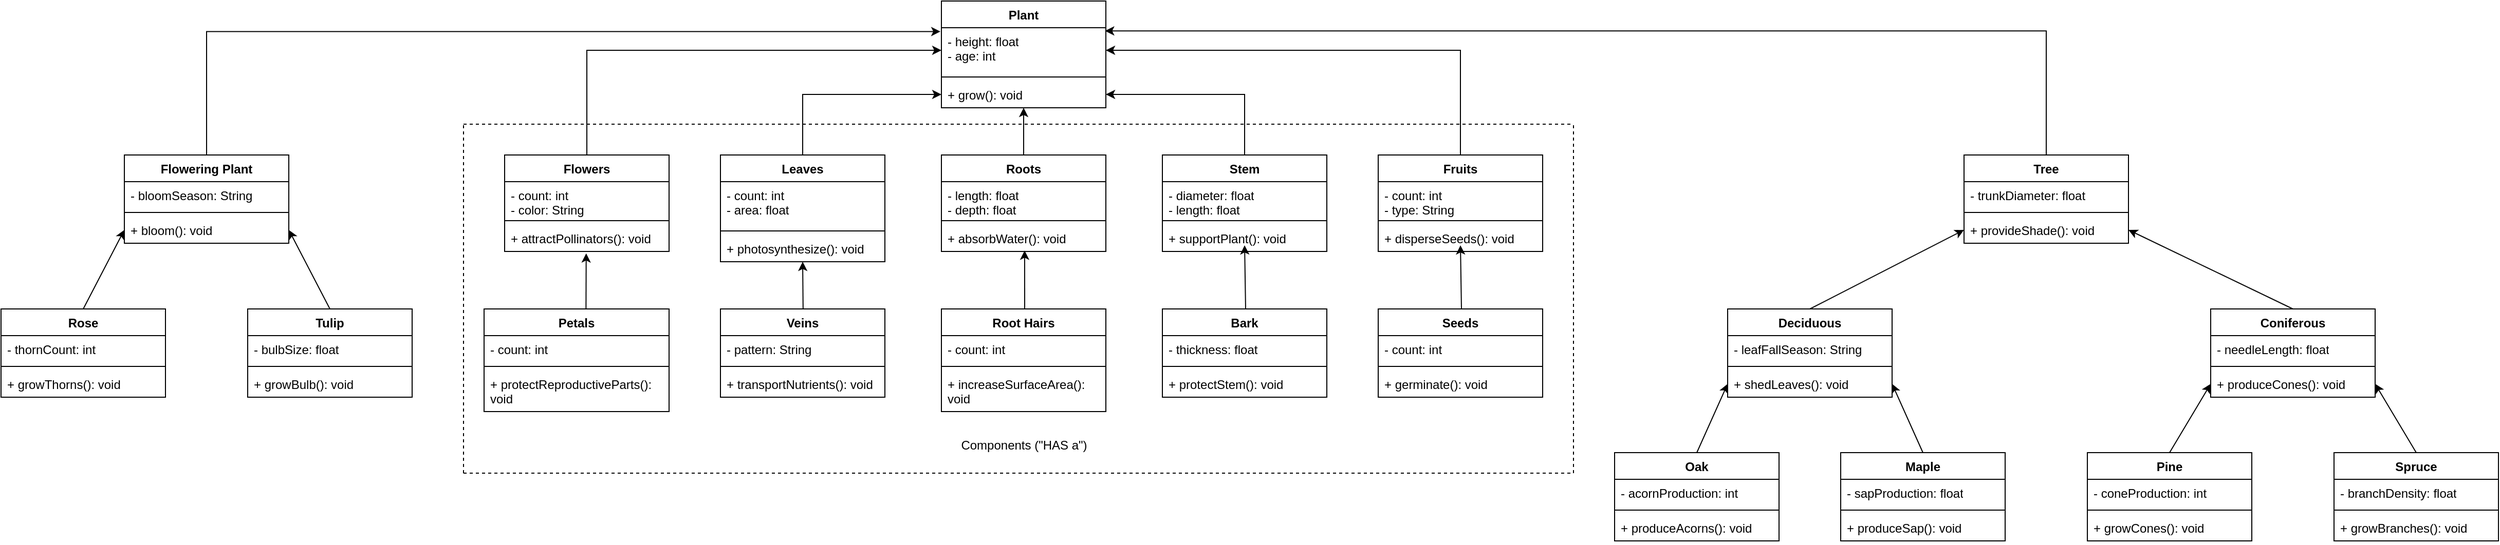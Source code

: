 <mxfile version="24.7.0" type="device">
  <diagram id="HOhN0hw9ioui7flDsnuk" name="Page-1">
    <mxGraphModel dx="2730" dy="833" grid="1" gridSize="10" guides="1" tooltips="1" connect="1" arrows="1" fold="1" page="1" pageScale="1" pageWidth="850" pageHeight="1100" math="0" shadow="0">
      <root>
        <mxCell id="0" />
        <mxCell id="1" parent="0" />
        <mxCell id="hYostSX41Q3Cd5_vRPfv-336" value="Plant" style="swimlane;fontStyle=1;align=center;verticalAlign=top;childLayout=stackLayout;horizontal=1;startSize=26;horizontalStack=0;resizeParent=1;resizeParentMax=0;resizeLast=0;collapsible=1;marginBottom=0;whiteSpace=wrap;html=1;" vertex="1" parent="1">
          <mxGeometry x="345" y="40" width="160" height="104" as="geometry" />
        </mxCell>
        <mxCell id="hYostSX41Q3Cd5_vRPfv-337" value="- height: float&lt;div&gt;- age: int &lt;/div&gt;" style="text;strokeColor=none;fillColor=none;align=left;verticalAlign=top;spacingLeft=4;spacingRight=4;overflow=hidden;rotatable=0;points=[[0,0.5],[1,0.5]];portConstraint=eastwest;whiteSpace=wrap;html=1;" vertex="1" parent="hYostSX41Q3Cd5_vRPfv-336">
          <mxGeometry y="26" width="160" height="44" as="geometry" />
        </mxCell>
        <mxCell id="hYostSX41Q3Cd5_vRPfv-338" value="" style="line;strokeWidth=1;fillColor=none;align=left;verticalAlign=middle;spacingTop=-1;spacingLeft=3;spacingRight=3;rotatable=0;labelPosition=right;points=[];portConstraint=eastwest;strokeColor=inherit;" vertex="1" parent="hYostSX41Q3Cd5_vRPfv-336">
          <mxGeometry y="70" width="160" height="8" as="geometry" />
        </mxCell>
        <mxCell id="hYostSX41Q3Cd5_vRPfv-339" value="+ grow(): void" style="text;strokeColor=none;fillColor=none;align=left;verticalAlign=top;spacingLeft=4;spacingRight=4;overflow=hidden;rotatable=0;points=[[0,0.5],[1,0.5]];portConstraint=eastwest;whiteSpace=wrap;html=1;" vertex="1" parent="hYostSX41Q3Cd5_vRPfv-336">
          <mxGeometry y="78" width="160" height="26" as="geometry" />
        </mxCell>
        <mxCell id="hYostSX41Q3Cd5_vRPfv-340" value="Roots&lt;div&gt;&lt;br&gt;&lt;/div&gt;" style="swimlane;fontStyle=1;align=center;verticalAlign=top;childLayout=stackLayout;horizontal=1;startSize=26;horizontalStack=0;resizeParent=1;resizeParentMax=0;resizeLast=0;collapsible=1;marginBottom=0;whiteSpace=wrap;html=1;" vertex="1" parent="1">
          <mxGeometry x="345" y="190" width="160" height="94" as="geometry" />
        </mxCell>
        <mxCell id="hYostSX41Q3Cd5_vRPfv-341" value="- length: float&lt;div&gt;- depth: float&lt;br&gt;&lt;/div&gt;" style="text;strokeColor=none;fillColor=none;align=left;verticalAlign=top;spacingLeft=4;spacingRight=4;overflow=hidden;rotatable=0;points=[[0,0.5],[1,0.5]];portConstraint=eastwest;whiteSpace=wrap;html=1;" vertex="1" parent="hYostSX41Q3Cd5_vRPfv-340">
          <mxGeometry y="26" width="160" height="34" as="geometry" />
        </mxCell>
        <mxCell id="hYostSX41Q3Cd5_vRPfv-342" value="" style="line;strokeWidth=1;fillColor=none;align=left;verticalAlign=middle;spacingTop=-1;spacingLeft=3;spacingRight=3;rotatable=0;labelPosition=right;points=[];portConstraint=eastwest;strokeColor=inherit;" vertex="1" parent="hYostSX41Q3Cd5_vRPfv-340">
          <mxGeometry y="60" width="160" height="8" as="geometry" />
        </mxCell>
        <mxCell id="hYostSX41Q3Cd5_vRPfv-343" value="+ absorbWater(): void" style="text;strokeColor=none;fillColor=none;align=left;verticalAlign=top;spacingLeft=4;spacingRight=4;overflow=hidden;rotatable=0;points=[[0,0.5],[1,0.5]];portConstraint=eastwest;whiteSpace=wrap;html=1;" vertex="1" parent="hYostSX41Q3Cd5_vRPfv-340">
          <mxGeometry y="68" width="160" height="26" as="geometry" />
        </mxCell>
        <mxCell id="hYostSX41Q3Cd5_vRPfv-344" style="edgeStyle=orthogonalEdgeStyle;rounded=0;orthogonalLoop=1;jettySize=auto;html=1;entryX=1;entryY=0.5;entryDx=0;entryDy=0;" edge="1" parent="1" source="hYostSX41Q3Cd5_vRPfv-345" target="hYostSX41Q3Cd5_vRPfv-339">
          <mxGeometry relative="1" as="geometry" />
        </mxCell>
        <mxCell id="hYostSX41Q3Cd5_vRPfv-345" value="&lt;div&gt;Stem&lt;/div&gt;" style="swimlane;fontStyle=1;align=center;verticalAlign=top;childLayout=stackLayout;horizontal=1;startSize=26;horizontalStack=0;resizeParent=1;resizeParentMax=0;resizeLast=0;collapsible=1;marginBottom=0;whiteSpace=wrap;html=1;" vertex="1" parent="1">
          <mxGeometry x="560" y="190" width="160" height="94" as="geometry" />
        </mxCell>
        <mxCell id="hYostSX41Q3Cd5_vRPfv-346" value="- diameter: float&lt;div&gt;- length: float&lt;br&gt;&lt;/div&gt;" style="text;strokeColor=none;fillColor=none;align=left;verticalAlign=top;spacingLeft=4;spacingRight=4;overflow=hidden;rotatable=0;points=[[0,0.5],[1,0.5]];portConstraint=eastwest;whiteSpace=wrap;html=1;" vertex="1" parent="hYostSX41Q3Cd5_vRPfv-345">
          <mxGeometry y="26" width="160" height="34" as="geometry" />
        </mxCell>
        <mxCell id="hYostSX41Q3Cd5_vRPfv-347" value="" style="line;strokeWidth=1;fillColor=none;align=left;verticalAlign=middle;spacingTop=-1;spacingLeft=3;spacingRight=3;rotatable=0;labelPosition=right;points=[];portConstraint=eastwest;strokeColor=inherit;" vertex="1" parent="hYostSX41Q3Cd5_vRPfv-345">
          <mxGeometry y="60" width="160" height="8" as="geometry" />
        </mxCell>
        <mxCell id="hYostSX41Q3Cd5_vRPfv-348" value="+ supportPlant(): void" style="text;strokeColor=none;fillColor=none;align=left;verticalAlign=top;spacingLeft=4;spacingRight=4;overflow=hidden;rotatable=0;points=[[0,0.5],[1,0.5]];portConstraint=eastwest;whiteSpace=wrap;html=1;" vertex="1" parent="hYostSX41Q3Cd5_vRPfv-345">
          <mxGeometry y="68" width="160" height="26" as="geometry" />
        </mxCell>
        <mxCell id="hYostSX41Q3Cd5_vRPfv-349" style="edgeStyle=orthogonalEdgeStyle;rounded=0;orthogonalLoop=1;jettySize=auto;html=1;exitX=0.5;exitY=0;exitDx=0;exitDy=0;entryX=0;entryY=0.5;entryDx=0;entryDy=0;" edge="1" parent="1" source="hYostSX41Q3Cd5_vRPfv-350" target="hYostSX41Q3Cd5_vRPfv-339">
          <mxGeometry relative="1" as="geometry">
            <mxPoint x="210.471" y="120" as="targetPoint" />
          </mxGeometry>
        </mxCell>
        <mxCell id="hYostSX41Q3Cd5_vRPfv-350" value="&lt;div&gt;Leaves&lt;/div&gt;" style="swimlane;fontStyle=1;align=center;verticalAlign=top;childLayout=stackLayout;horizontal=1;startSize=26;horizontalStack=0;resizeParent=1;resizeParentMax=0;resizeLast=0;collapsible=1;marginBottom=0;whiteSpace=wrap;html=1;" vertex="1" parent="1">
          <mxGeometry x="130" y="190" width="160" height="104" as="geometry" />
        </mxCell>
        <mxCell id="hYostSX41Q3Cd5_vRPfv-351" value="- count: int&lt;br&gt;- area: float " style="text;strokeColor=none;fillColor=none;align=left;verticalAlign=top;spacingLeft=4;spacingRight=4;overflow=hidden;rotatable=0;points=[[0,0.5],[1,0.5]];portConstraint=eastwest;whiteSpace=wrap;html=1;" vertex="1" parent="hYostSX41Q3Cd5_vRPfv-350">
          <mxGeometry y="26" width="160" height="44" as="geometry" />
        </mxCell>
        <mxCell id="hYostSX41Q3Cd5_vRPfv-352" value="" style="line;strokeWidth=1;fillColor=none;align=left;verticalAlign=middle;spacingTop=-1;spacingLeft=3;spacingRight=3;rotatable=0;labelPosition=right;points=[];portConstraint=eastwest;strokeColor=inherit;" vertex="1" parent="hYostSX41Q3Cd5_vRPfv-350">
          <mxGeometry y="70" width="160" height="8" as="geometry" />
        </mxCell>
        <mxCell id="hYostSX41Q3Cd5_vRPfv-353" value="+ photosynthesize(): void" style="text;strokeColor=none;fillColor=none;align=left;verticalAlign=top;spacingLeft=4;spacingRight=4;overflow=hidden;rotatable=0;points=[[0,0.5],[1,0.5]];portConstraint=eastwest;whiteSpace=wrap;html=1;" vertex="1" parent="hYostSX41Q3Cd5_vRPfv-350">
          <mxGeometry y="78" width="160" height="26" as="geometry" />
        </mxCell>
        <mxCell id="hYostSX41Q3Cd5_vRPfv-354" style="edgeStyle=orthogonalEdgeStyle;rounded=0;orthogonalLoop=1;jettySize=auto;html=1;exitX=0.5;exitY=0;exitDx=0;exitDy=0;entryX=0;entryY=0.5;entryDx=0;entryDy=0;" edge="1" parent="1" source="hYostSX41Q3Cd5_vRPfv-355" target="hYostSX41Q3Cd5_vRPfv-337">
          <mxGeometry relative="1" as="geometry">
            <mxPoint y="70" as="targetPoint" />
          </mxGeometry>
        </mxCell>
        <mxCell id="hYostSX41Q3Cd5_vRPfv-355" value="&lt;div&gt;Flowers&lt;/div&gt;" style="swimlane;fontStyle=1;align=center;verticalAlign=top;childLayout=stackLayout;horizontal=1;startSize=26;horizontalStack=0;resizeParent=1;resizeParentMax=0;resizeLast=0;collapsible=1;marginBottom=0;whiteSpace=wrap;html=1;" vertex="1" parent="1">
          <mxGeometry x="-80" y="190" width="160" height="94" as="geometry" />
        </mxCell>
        <mxCell id="hYostSX41Q3Cd5_vRPfv-356" value="- count: int&lt;div&gt;- color: String&lt;br&gt;&lt;/div&gt;" style="text;strokeColor=none;fillColor=none;align=left;verticalAlign=top;spacingLeft=4;spacingRight=4;overflow=hidden;rotatable=0;points=[[0,0.5],[1,0.5]];portConstraint=eastwest;whiteSpace=wrap;html=1;" vertex="1" parent="hYostSX41Q3Cd5_vRPfv-355">
          <mxGeometry y="26" width="160" height="34" as="geometry" />
        </mxCell>
        <mxCell id="hYostSX41Q3Cd5_vRPfv-357" value="" style="line;strokeWidth=1;fillColor=none;align=left;verticalAlign=middle;spacingTop=-1;spacingLeft=3;spacingRight=3;rotatable=0;labelPosition=right;points=[];portConstraint=eastwest;strokeColor=inherit;" vertex="1" parent="hYostSX41Q3Cd5_vRPfv-355">
          <mxGeometry y="60" width="160" height="8" as="geometry" />
        </mxCell>
        <mxCell id="hYostSX41Q3Cd5_vRPfv-358" value="+ attractPollinators(): void" style="text;strokeColor=none;fillColor=none;align=left;verticalAlign=top;spacingLeft=4;spacingRight=4;overflow=hidden;rotatable=0;points=[[0,0.5],[1,0.5]];portConstraint=eastwest;whiteSpace=wrap;html=1;" vertex="1" parent="hYostSX41Q3Cd5_vRPfv-355">
          <mxGeometry y="68" width="160" height="26" as="geometry" />
        </mxCell>
        <mxCell id="hYostSX41Q3Cd5_vRPfv-359" style="edgeStyle=orthogonalEdgeStyle;rounded=0;orthogonalLoop=1;jettySize=auto;html=1;entryX=1;entryY=0.5;entryDx=0;entryDy=0;" edge="1" parent="1" source="hYostSX41Q3Cd5_vRPfv-360" target="hYostSX41Q3Cd5_vRPfv-337">
          <mxGeometry relative="1" as="geometry" />
        </mxCell>
        <mxCell id="hYostSX41Q3Cd5_vRPfv-360" value="&lt;div&gt;Fruits&lt;/div&gt;" style="swimlane;fontStyle=1;align=center;verticalAlign=top;childLayout=stackLayout;horizontal=1;startSize=26;horizontalStack=0;resizeParent=1;resizeParentMax=0;resizeLast=0;collapsible=1;marginBottom=0;whiteSpace=wrap;html=1;" vertex="1" parent="1">
          <mxGeometry x="770" y="190" width="160" height="94" as="geometry" />
        </mxCell>
        <mxCell id="hYostSX41Q3Cd5_vRPfv-361" value="- count: int&lt;div&gt;- type: String&amp;nbsp;&lt;br&gt;&lt;/div&gt;" style="text;strokeColor=none;fillColor=none;align=left;verticalAlign=top;spacingLeft=4;spacingRight=4;overflow=hidden;rotatable=0;points=[[0,0.5],[1,0.5]];portConstraint=eastwest;whiteSpace=wrap;html=1;" vertex="1" parent="hYostSX41Q3Cd5_vRPfv-360">
          <mxGeometry y="26" width="160" height="34" as="geometry" />
        </mxCell>
        <mxCell id="hYostSX41Q3Cd5_vRPfv-362" value="" style="line;strokeWidth=1;fillColor=none;align=left;verticalAlign=middle;spacingTop=-1;spacingLeft=3;spacingRight=3;rotatable=0;labelPosition=right;points=[];portConstraint=eastwest;strokeColor=inherit;" vertex="1" parent="hYostSX41Q3Cd5_vRPfv-360">
          <mxGeometry y="60" width="160" height="8" as="geometry" />
        </mxCell>
        <mxCell id="hYostSX41Q3Cd5_vRPfv-363" value="+ disperseSeeds(): void" style="text;strokeColor=none;fillColor=none;align=left;verticalAlign=top;spacingLeft=4;spacingRight=4;overflow=hidden;rotatable=0;points=[[0,0.5],[1,0.5]];portConstraint=eastwest;whiteSpace=wrap;html=1;" vertex="1" parent="hYostSX41Q3Cd5_vRPfv-360">
          <mxGeometry y="68" width="160" height="26" as="geometry" />
        </mxCell>
        <mxCell id="hYostSX41Q3Cd5_vRPfv-364" value="&lt;div&gt;Seeds&lt;/div&gt;" style="swimlane;fontStyle=1;align=center;verticalAlign=top;childLayout=stackLayout;horizontal=1;startSize=26;horizontalStack=0;resizeParent=1;resizeParentMax=0;resizeLast=0;collapsible=1;marginBottom=0;whiteSpace=wrap;html=1;" vertex="1" parent="1">
          <mxGeometry x="770" y="340" width="160" height="86" as="geometry" />
        </mxCell>
        <mxCell id="hYostSX41Q3Cd5_vRPfv-365" value="- count: int" style="text;strokeColor=none;fillColor=none;align=left;verticalAlign=top;spacingLeft=4;spacingRight=4;overflow=hidden;rotatable=0;points=[[0,0.5],[1,0.5]];portConstraint=eastwest;whiteSpace=wrap;html=1;" vertex="1" parent="hYostSX41Q3Cd5_vRPfv-364">
          <mxGeometry y="26" width="160" height="26" as="geometry" />
        </mxCell>
        <mxCell id="hYostSX41Q3Cd5_vRPfv-366" value="" style="line;strokeWidth=1;fillColor=none;align=left;verticalAlign=middle;spacingTop=-1;spacingLeft=3;spacingRight=3;rotatable=0;labelPosition=right;points=[];portConstraint=eastwest;strokeColor=inherit;" vertex="1" parent="hYostSX41Q3Cd5_vRPfv-364">
          <mxGeometry y="52" width="160" height="8" as="geometry" />
        </mxCell>
        <mxCell id="hYostSX41Q3Cd5_vRPfv-367" value="+ germinate(): void" style="text;strokeColor=none;fillColor=none;align=left;verticalAlign=top;spacingLeft=4;spacingRight=4;overflow=hidden;rotatable=0;points=[[0,0.5],[1,0.5]];portConstraint=eastwest;whiteSpace=wrap;html=1;" vertex="1" parent="hYostSX41Q3Cd5_vRPfv-364">
          <mxGeometry y="60" width="160" height="26" as="geometry" />
        </mxCell>
        <mxCell id="hYostSX41Q3Cd5_vRPfv-368" value="&lt;div&gt;Petals&lt;/div&gt;" style="swimlane;fontStyle=1;align=center;verticalAlign=top;childLayout=stackLayout;horizontal=1;startSize=26;horizontalStack=0;resizeParent=1;resizeParentMax=0;resizeLast=0;collapsible=1;marginBottom=0;whiteSpace=wrap;html=1;" vertex="1" parent="1">
          <mxGeometry x="-100" y="340" width="180" height="100" as="geometry" />
        </mxCell>
        <mxCell id="hYostSX41Q3Cd5_vRPfv-369" value="- count: int " style="text;strokeColor=none;fillColor=none;align=left;verticalAlign=top;spacingLeft=4;spacingRight=4;overflow=hidden;rotatable=0;points=[[0,0.5],[1,0.5]];portConstraint=eastwest;whiteSpace=wrap;html=1;" vertex="1" parent="hYostSX41Q3Cd5_vRPfv-368">
          <mxGeometry y="26" width="180" height="26" as="geometry" />
        </mxCell>
        <mxCell id="hYostSX41Q3Cd5_vRPfv-370" value="" style="line;strokeWidth=1;fillColor=none;align=left;verticalAlign=middle;spacingTop=-1;spacingLeft=3;spacingRight=3;rotatable=0;labelPosition=right;points=[];portConstraint=eastwest;strokeColor=inherit;" vertex="1" parent="hYostSX41Q3Cd5_vRPfv-368">
          <mxGeometry y="52" width="180" height="8" as="geometry" />
        </mxCell>
        <mxCell id="hYostSX41Q3Cd5_vRPfv-371" value="+ protectReproductiveParts(): void" style="text;strokeColor=none;fillColor=none;align=left;verticalAlign=top;spacingLeft=4;spacingRight=4;overflow=hidden;rotatable=0;points=[[0,0.5],[1,0.5]];portConstraint=eastwest;whiteSpace=wrap;html=1;" vertex="1" parent="hYostSX41Q3Cd5_vRPfv-368">
          <mxGeometry y="60" width="180" height="40" as="geometry" />
        </mxCell>
        <mxCell id="hYostSX41Q3Cd5_vRPfv-372" value="&lt;div&gt;Root Hairs&lt;/div&gt;" style="swimlane;fontStyle=1;align=center;verticalAlign=top;childLayout=stackLayout;horizontal=1;startSize=26;horizontalStack=0;resizeParent=1;resizeParentMax=0;resizeLast=0;collapsible=1;marginBottom=0;whiteSpace=wrap;html=1;" vertex="1" parent="1">
          <mxGeometry x="345" y="340" width="160" height="100" as="geometry" />
        </mxCell>
        <mxCell id="hYostSX41Q3Cd5_vRPfv-373" value="- count: int" style="text;strokeColor=none;fillColor=none;align=left;verticalAlign=top;spacingLeft=4;spacingRight=4;overflow=hidden;rotatable=0;points=[[0,0.5],[1,0.5]];portConstraint=eastwest;whiteSpace=wrap;html=1;" vertex="1" parent="hYostSX41Q3Cd5_vRPfv-372">
          <mxGeometry y="26" width="160" height="26" as="geometry" />
        </mxCell>
        <mxCell id="hYostSX41Q3Cd5_vRPfv-374" value="" style="line;strokeWidth=1;fillColor=none;align=left;verticalAlign=middle;spacingTop=-1;spacingLeft=3;spacingRight=3;rotatable=0;labelPosition=right;points=[];portConstraint=eastwest;strokeColor=inherit;" vertex="1" parent="hYostSX41Q3Cd5_vRPfv-372">
          <mxGeometry y="52" width="160" height="8" as="geometry" />
        </mxCell>
        <mxCell id="hYostSX41Q3Cd5_vRPfv-375" value="+ increaseSurfaceArea(): void " style="text;strokeColor=none;fillColor=none;align=left;verticalAlign=top;spacingLeft=4;spacingRight=4;overflow=hidden;rotatable=0;points=[[0,0.5],[1,0.5]];portConstraint=eastwest;whiteSpace=wrap;html=1;" vertex="1" parent="hYostSX41Q3Cd5_vRPfv-372">
          <mxGeometry y="60" width="160" height="40" as="geometry" />
        </mxCell>
        <mxCell id="hYostSX41Q3Cd5_vRPfv-376" value="&lt;div&gt;Veins&lt;/div&gt;" style="swimlane;fontStyle=1;align=center;verticalAlign=top;childLayout=stackLayout;horizontal=1;startSize=26;horizontalStack=0;resizeParent=1;resizeParentMax=0;resizeLast=0;collapsible=1;marginBottom=0;whiteSpace=wrap;html=1;" vertex="1" parent="1">
          <mxGeometry x="130" y="340" width="160" height="86" as="geometry" />
        </mxCell>
        <mxCell id="hYostSX41Q3Cd5_vRPfv-377" value="- pattern: String" style="text;strokeColor=none;fillColor=none;align=left;verticalAlign=top;spacingLeft=4;spacingRight=4;overflow=hidden;rotatable=0;points=[[0,0.5],[1,0.5]];portConstraint=eastwest;whiteSpace=wrap;html=1;" vertex="1" parent="hYostSX41Q3Cd5_vRPfv-376">
          <mxGeometry y="26" width="160" height="26" as="geometry" />
        </mxCell>
        <mxCell id="hYostSX41Q3Cd5_vRPfv-378" value="" style="line;strokeWidth=1;fillColor=none;align=left;verticalAlign=middle;spacingTop=-1;spacingLeft=3;spacingRight=3;rotatable=0;labelPosition=right;points=[];portConstraint=eastwest;strokeColor=inherit;" vertex="1" parent="hYostSX41Q3Cd5_vRPfv-376">
          <mxGeometry y="52" width="160" height="8" as="geometry" />
        </mxCell>
        <mxCell id="hYostSX41Q3Cd5_vRPfv-379" value="+ transportNutrients(): void" style="text;strokeColor=none;fillColor=none;align=left;verticalAlign=top;spacingLeft=4;spacingRight=4;overflow=hidden;rotatable=0;points=[[0,0.5],[1,0.5]];portConstraint=eastwest;whiteSpace=wrap;html=1;" vertex="1" parent="hYostSX41Q3Cd5_vRPfv-376">
          <mxGeometry y="60" width="160" height="26" as="geometry" />
        </mxCell>
        <mxCell id="hYostSX41Q3Cd5_vRPfv-380" value="&lt;div&gt;Bark&lt;/div&gt;" style="swimlane;fontStyle=1;align=center;verticalAlign=top;childLayout=stackLayout;horizontal=1;startSize=26;horizontalStack=0;resizeParent=1;resizeParentMax=0;resizeLast=0;collapsible=1;marginBottom=0;whiteSpace=wrap;html=1;" vertex="1" parent="1">
          <mxGeometry x="560" y="340" width="160" height="86" as="geometry" />
        </mxCell>
        <mxCell id="hYostSX41Q3Cd5_vRPfv-381" value="- thickness: float" style="text;strokeColor=none;fillColor=none;align=left;verticalAlign=top;spacingLeft=4;spacingRight=4;overflow=hidden;rotatable=0;points=[[0,0.5],[1,0.5]];portConstraint=eastwest;whiteSpace=wrap;html=1;" vertex="1" parent="hYostSX41Q3Cd5_vRPfv-380">
          <mxGeometry y="26" width="160" height="26" as="geometry" />
        </mxCell>
        <mxCell id="hYostSX41Q3Cd5_vRPfv-382" value="" style="line;strokeWidth=1;fillColor=none;align=left;verticalAlign=middle;spacingTop=-1;spacingLeft=3;spacingRight=3;rotatable=0;labelPosition=right;points=[];portConstraint=eastwest;strokeColor=inherit;" vertex="1" parent="hYostSX41Q3Cd5_vRPfv-380">
          <mxGeometry y="52" width="160" height="8" as="geometry" />
        </mxCell>
        <mxCell id="hYostSX41Q3Cd5_vRPfv-383" value="+ protectStem(): void" style="text;strokeColor=none;fillColor=none;align=left;verticalAlign=top;spacingLeft=4;spacingRight=4;overflow=hidden;rotatable=0;points=[[0,0.5],[1,0.5]];portConstraint=eastwest;whiteSpace=wrap;html=1;" vertex="1" parent="hYostSX41Q3Cd5_vRPfv-380">
          <mxGeometry y="60" width="160" height="26" as="geometry" />
        </mxCell>
        <mxCell id="hYostSX41Q3Cd5_vRPfv-384" value="" style="endArrow=classic;html=1;rounded=0;exitX=0.551;exitY=-0.002;exitDx=0;exitDy=0;entryX=0.496;entryY=1.07;entryDx=0;entryDy=0;entryPerimeter=0;exitPerimeter=0;" edge="1" parent="1" source="hYostSX41Q3Cd5_vRPfv-368" target="hYostSX41Q3Cd5_vRPfv-358">
          <mxGeometry width="50" height="50" relative="1" as="geometry">
            <mxPoint x="410" y="310" as="sourcePoint" />
            <mxPoint y="290" as="targetPoint" />
          </mxGeometry>
        </mxCell>
        <mxCell id="hYostSX41Q3Cd5_vRPfv-385" value="" style="endArrow=classic;html=1;rounded=0;exitX=0.5;exitY=0;exitDx=0;exitDy=0;entryX=0.5;entryY=1;entryDx=0;entryDy=0;" edge="1" parent="1" target="hYostSX41Q3Cd5_vRPfv-350">
          <mxGeometry width="50" height="50" relative="1" as="geometry">
            <mxPoint x="210.41" y="340" as="sourcePoint" />
            <mxPoint x="210" y="300" as="targetPoint" />
          </mxGeometry>
        </mxCell>
        <mxCell id="hYostSX41Q3Cd5_vRPfv-386" value="" style="endArrow=classic;html=1;rounded=0;exitX=0.5;exitY=0;exitDx=0;exitDy=0;entryX=0.506;entryY=0.965;entryDx=0;entryDy=0;entryPerimeter=0;" edge="1" parent="1" target="hYostSX41Q3Cd5_vRPfv-343">
          <mxGeometry width="50" height="50" relative="1" as="geometry">
            <mxPoint x="426" y="340" as="sourcePoint" />
            <mxPoint x="425" y="290" as="targetPoint" />
          </mxGeometry>
        </mxCell>
        <mxCell id="hYostSX41Q3Cd5_vRPfv-387" value="" style="endArrow=classic;html=1;rounded=0;exitX=0.5;exitY=0;exitDx=0;exitDy=0;entryX=0.496;entryY=1.07;entryDx=0;entryDy=0;entryPerimeter=0;" edge="1" parent="1">
          <mxGeometry width="50" height="50" relative="1" as="geometry">
            <mxPoint x="641" y="340" as="sourcePoint" />
            <mxPoint x="640" y="278" as="targetPoint" />
          </mxGeometry>
        </mxCell>
        <mxCell id="hYostSX41Q3Cd5_vRPfv-388" value="" style="endArrow=classic;html=1;rounded=0;exitX=0.5;exitY=0;exitDx=0;exitDy=0;entryX=0.496;entryY=1.07;entryDx=0;entryDy=0;entryPerimeter=0;" edge="1" parent="1">
          <mxGeometry width="50" height="50" relative="1" as="geometry">
            <mxPoint x="851" y="340" as="sourcePoint" />
            <mxPoint x="850" y="278" as="targetPoint" />
          </mxGeometry>
        </mxCell>
        <mxCell id="hYostSX41Q3Cd5_vRPfv-389" value="" style="endArrow=classic;html=1;rounded=0;exitX=0.5;exitY=0;exitDx=0;exitDy=0;entryX=0.5;entryY=1;entryDx=0;entryDy=0;" edge="1" parent="1" source="hYostSX41Q3Cd5_vRPfv-340" target="hYostSX41Q3Cd5_vRPfv-336">
          <mxGeometry width="50" height="50" relative="1" as="geometry">
            <mxPoint x="425" y="188" as="sourcePoint" />
            <mxPoint x="425" y="150" as="targetPoint" />
          </mxGeometry>
        </mxCell>
        <mxCell id="hYostSX41Q3Cd5_vRPfv-391" value="" style="endArrow=none;dashed=1;html=1;rounded=0;" edge="1" parent="1">
          <mxGeometry width="50" height="50" relative="1" as="geometry">
            <mxPoint x="-120" y="160" as="sourcePoint" />
            <mxPoint x="960" y="160" as="targetPoint" />
          </mxGeometry>
        </mxCell>
        <mxCell id="hYostSX41Q3Cd5_vRPfv-392" value="" style="endArrow=none;dashed=1;html=1;rounded=0;" edge="1" parent="1">
          <mxGeometry width="50" height="50" relative="1" as="geometry">
            <mxPoint x="-120" y="500" as="sourcePoint" />
            <mxPoint x="-120" y="160" as="targetPoint" />
          </mxGeometry>
        </mxCell>
        <mxCell id="hYostSX41Q3Cd5_vRPfv-393" value="" style="endArrow=none;dashed=1;html=1;rounded=0;" edge="1" parent="1">
          <mxGeometry width="50" height="50" relative="1" as="geometry">
            <mxPoint x="960" y="500" as="sourcePoint" />
            <mxPoint x="960" y="160" as="targetPoint" />
          </mxGeometry>
        </mxCell>
        <mxCell id="hYostSX41Q3Cd5_vRPfv-394" value="" style="endArrow=none;dashed=1;html=1;rounded=0;" edge="1" parent="1">
          <mxGeometry width="50" height="50" relative="1" as="geometry">
            <mxPoint x="-120" y="500" as="sourcePoint" />
            <mxPoint x="960" y="500" as="targetPoint" />
          </mxGeometry>
        </mxCell>
        <mxCell id="hYostSX41Q3Cd5_vRPfv-395" value="Components (&quot;HAS a&quot;)" style="text;html=1;align=center;verticalAlign=middle;resizable=0;points=[];autosize=1;strokeColor=none;fillColor=none;" vertex="1" parent="1">
          <mxGeometry x="350" y="458" width="150" height="30" as="geometry" />
        </mxCell>
        <mxCell id="hYostSX41Q3Cd5_vRPfv-396" value="Flowering Plant" style="swimlane;fontStyle=1;align=center;verticalAlign=top;childLayout=stackLayout;horizontal=1;startSize=26;horizontalStack=0;resizeParent=1;resizeParentMax=0;resizeLast=0;collapsible=1;marginBottom=0;whiteSpace=wrap;html=1;" vertex="1" parent="1">
          <mxGeometry x="-450" y="190" width="160" height="86" as="geometry" />
        </mxCell>
        <mxCell id="hYostSX41Q3Cd5_vRPfv-397" value="- bloomSeason: String" style="text;strokeColor=none;fillColor=none;align=left;verticalAlign=top;spacingLeft=4;spacingRight=4;overflow=hidden;rotatable=0;points=[[0,0.5],[1,0.5]];portConstraint=eastwest;whiteSpace=wrap;html=1;" vertex="1" parent="hYostSX41Q3Cd5_vRPfv-396">
          <mxGeometry y="26" width="160" height="26" as="geometry" />
        </mxCell>
        <mxCell id="hYostSX41Q3Cd5_vRPfv-398" value="" style="line;strokeWidth=1;fillColor=none;align=left;verticalAlign=middle;spacingTop=-1;spacingLeft=3;spacingRight=3;rotatable=0;labelPosition=right;points=[];portConstraint=eastwest;strokeColor=inherit;" vertex="1" parent="hYostSX41Q3Cd5_vRPfv-396">
          <mxGeometry y="52" width="160" height="8" as="geometry" />
        </mxCell>
        <mxCell id="hYostSX41Q3Cd5_vRPfv-399" value="+ bloom(): void " style="text;strokeColor=none;fillColor=none;align=left;verticalAlign=top;spacingLeft=4;spacingRight=4;overflow=hidden;rotatable=0;points=[[0,0.5],[1,0.5]];portConstraint=eastwest;whiteSpace=wrap;html=1;" vertex="1" parent="hYostSX41Q3Cd5_vRPfv-396">
          <mxGeometry y="60" width="160" height="26" as="geometry" />
        </mxCell>
        <mxCell id="hYostSX41Q3Cd5_vRPfv-400" value="Rose" style="swimlane;fontStyle=1;align=center;verticalAlign=top;childLayout=stackLayout;horizontal=1;startSize=26;horizontalStack=0;resizeParent=1;resizeParentMax=0;resizeLast=0;collapsible=1;marginBottom=0;whiteSpace=wrap;html=1;" vertex="1" parent="1">
          <mxGeometry x="-570" y="340" width="160" height="86" as="geometry" />
        </mxCell>
        <mxCell id="hYostSX41Q3Cd5_vRPfv-401" value=" - thornCount: int" style="text;strokeColor=none;fillColor=none;align=left;verticalAlign=top;spacingLeft=4;spacingRight=4;overflow=hidden;rotatable=0;points=[[0,0.5],[1,0.5]];portConstraint=eastwest;whiteSpace=wrap;html=1;" vertex="1" parent="hYostSX41Q3Cd5_vRPfv-400">
          <mxGeometry y="26" width="160" height="26" as="geometry" />
        </mxCell>
        <mxCell id="hYostSX41Q3Cd5_vRPfv-402" value="" style="line;strokeWidth=1;fillColor=none;align=left;verticalAlign=middle;spacingTop=-1;spacingLeft=3;spacingRight=3;rotatable=0;labelPosition=right;points=[];portConstraint=eastwest;strokeColor=inherit;" vertex="1" parent="hYostSX41Q3Cd5_vRPfv-400">
          <mxGeometry y="52" width="160" height="8" as="geometry" />
        </mxCell>
        <mxCell id="hYostSX41Q3Cd5_vRPfv-403" value="+ growThorns(): void" style="text;strokeColor=none;fillColor=none;align=left;verticalAlign=top;spacingLeft=4;spacingRight=4;overflow=hidden;rotatable=0;points=[[0,0.5],[1,0.5]];portConstraint=eastwest;whiteSpace=wrap;html=1;" vertex="1" parent="hYostSX41Q3Cd5_vRPfv-400">
          <mxGeometry y="60" width="160" height="26" as="geometry" />
        </mxCell>
        <mxCell id="hYostSX41Q3Cd5_vRPfv-404" value="Tulip" style="swimlane;fontStyle=1;align=center;verticalAlign=top;childLayout=stackLayout;horizontal=1;startSize=26;horizontalStack=0;resizeParent=1;resizeParentMax=0;resizeLast=0;collapsible=1;marginBottom=0;whiteSpace=wrap;html=1;" vertex="1" parent="1">
          <mxGeometry x="-330" y="340" width="160" height="86" as="geometry" />
        </mxCell>
        <mxCell id="hYostSX41Q3Cd5_vRPfv-405" value="- bulbSize: float" style="text;strokeColor=none;fillColor=none;align=left;verticalAlign=top;spacingLeft=4;spacingRight=4;overflow=hidden;rotatable=0;points=[[0,0.5],[1,0.5]];portConstraint=eastwest;whiteSpace=wrap;html=1;" vertex="1" parent="hYostSX41Q3Cd5_vRPfv-404">
          <mxGeometry y="26" width="160" height="26" as="geometry" />
        </mxCell>
        <mxCell id="hYostSX41Q3Cd5_vRPfv-406" value="" style="line;strokeWidth=1;fillColor=none;align=left;verticalAlign=middle;spacingTop=-1;spacingLeft=3;spacingRight=3;rotatable=0;labelPosition=right;points=[];portConstraint=eastwest;strokeColor=inherit;" vertex="1" parent="hYostSX41Q3Cd5_vRPfv-404">
          <mxGeometry y="52" width="160" height="8" as="geometry" />
        </mxCell>
        <mxCell id="hYostSX41Q3Cd5_vRPfv-407" value="+ growBulb(): void" style="text;strokeColor=none;fillColor=none;align=left;verticalAlign=top;spacingLeft=4;spacingRight=4;overflow=hidden;rotatable=0;points=[[0,0.5],[1,0.5]];portConstraint=eastwest;whiteSpace=wrap;html=1;" vertex="1" parent="hYostSX41Q3Cd5_vRPfv-404">
          <mxGeometry y="60" width="160" height="26" as="geometry" />
        </mxCell>
        <mxCell id="hYostSX41Q3Cd5_vRPfv-408" value="" style="endArrow=classic;html=1;rounded=0;exitX=0.5;exitY=0;exitDx=0;exitDy=0;entryX=0;entryY=0.5;entryDx=0;entryDy=0;" edge="1" parent="1" source="hYostSX41Q3Cd5_vRPfv-400" target="hYostSX41Q3Cd5_vRPfv-399">
          <mxGeometry width="50" height="50" relative="1" as="geometry">
            <mxPoint x="-430" y="330" as="sourcePoint" />
            <mxPoint x="-370" y="290" as="targetPoint" />
          </mxGeometry>
        </mxCell>
        <mxCell id="hYostSX41Q3Cd5_vRPfv-409" value="" style="endArrow=classic;html=1;rounded=0;exitX=0.5;exitY=0;exitDx=0;exitDy=0;entryX=1;entryY=0.5;entryDx=0;entryDy=0;" edge="1" parent="1" source="hYostSX41Q3Cd5_vRPfv-404" target="hYostSX41Q3Cd5_vRPfv-399">
          <mxGeometry width="50" height="50" relative="1" as="geometry">
            <mxPoint x="-430" y="330" as="sourcePoint" />
            <mxPoint x="-380" y="280" as="targetPoint" />
          </mxGeometry>
        </mxCell>
        <mxCell id="hYostSX41Q3Cd5_vRPfv-410" style="edgeStyle=orthogonalEdgeStyle;rounded=0;orthogonalLoop=1;jettySize=auto;html=1;entryX=-0.006;entryY=0.084;entryDx=0;entryDy=0;entryPerimeter=0;" edge="1" parent="1" source="hYostSX41Q3Cd5_vRPfv-396" target="hYostSX41Q3Cd5_vRPfv-337">
          <mxGeometry relative="1" as="geometry" />
        </mxCell>
        <mxCell id="hYostSX41Q3Cd5_vRPfv-411" value="Tree" style="swimlane;fontStyle=1;align=center;verticalAlign=top;childLayout=stackLayout;horizontal=1;startSize=26;horizontalStack=0;resizeParent=1;resizeParentMax=0;resizeLast=0;collapsible=1;marginBottom=0;whiteSpace=wrap;html=1;" vertex="1" parent="1">
          <mxGeometry x="1340" y="190" width="160" height="86" as="geometry" />
        </mxCell>
        <mxCell id="hYostSX41Q3Cd5_vRPfv-412" value="- trunkDiameter: float" style="text;strokeColor=none;fillColor=none;align=left;verticalAlign=top;spacingLeft=4;spacingRight=4;overflow=hidden;rotatable=0;points=[[0,0.5],[1,0.5]];portConstraint=eastwest;whiteSpace=wrap;html=1;" vertex="1" parent="hYostSX41Q3Cd5_vRPfv-411">
          <mxGeometry y="26" width="160" height="26" as="geometry" />
        </mxCell>
        <mxCell id="hYostSX41Q3Cd5_vRPfv-413" value="" style="line;strokeWidth=1;fillColor=none;align=left;verticalAlign=middle;spacingTop=-1;spacingLeft=3;spacingRight=3;rotatable=0;labelPosition=right;points=[];portConstraint=eastwest;strokeColor=inherit;" vertex="1" parent="hYostSX41Q3Cd5_vRPfv-411">
          <mxGeometry y="52" width="160" height="8" as="geometry" />
        </mxCell>
        <mxCell id="hYostSX41Q3Cd5_vRPfv-414" value="+ provideShade(): void" style="text;strokeColor=none;fillColor=none;align=left;verticalAlign=top;spacingLeft=4;spacingRight=4;overflow=hidden;rotatable=0;points=[[0,0.5],[1,0.5]];portConstraint=eastwest;whiteSpace=wrap;html=1;" vertex="1" parent="hYostSX41Q3Cd5_vRPfv-411">
          <mxGeometry y="60" width="160" height="26" as="geometry" />
        </mxCell>
        <mxCell id="hYostSX41Q3Cd5_vRPfv-415" value="Deciduous" style="swimlane;fontStyle=1;align=center;verticalAlign=top;childLayout=stackLayout;horizontal=1;startSize=26;horizontalStack=0;resizeParent=1;resizeParentMax=0;resizeLast=0;collapsible=1;marginBottom=0;whiteSpace=wrap;html=1;" vertex="1" parent="1">
          <mxGeometry x="1110" y="340" width="160" height="86" as="geometry" />
        </mxCell>
        <mxCell id="hYostSX41Q3Cd5_vRPfv-416" value="- leafFallSeason: String" style="text;strokeColor=none;fillColor=none;align=left;verticalAlign=top;spacingLeft=4;spacingRight=4;overflow=hidden;rotatable=0;points=[[0,0.5],[1,0.5]];portConstraint=eastwest;whiteSpace=wrap;html=1;" vertex="1" parent="hYostSX41Q3Cd5_vRPfv-415">
          <mxGeometry y="26" width="160" height="26" as="geometry" />
        </mxCell>
        <mxCell id="hYostSX41Q3Cd5_vRPfv-417" value="" style="line;strokeWidth=1;fillColor=none;align=left;verticalAlign=middle;spacingTop=-1;spacingLeft=3;spacingRight=3;rotatable=0;labelPosition=right;points=[];portConstraint=eastwest;strokeColor=inherit;" vertex="1" parent="hYostSX41Q3Cd5_vRPfv-415">
          <mxGeometry y="52" width="160" height="8" as="geometry" />
        </mxCell>
        <mxCell id="hYostSX41Q3Cd5_vRPfv-418" value="+ shedLeaves(): void" style="text;strokeColor=none;fillColor=none;align=left;verticalAlign=top;spacingLeft=4;spacingRight=4;overflow=hidden;rotatable=0;points=[[0,0.5],[1,0.5]];portConstraint=eastwest;whiteSpace=wrap;html=1;" vertex="1" parent="hYostSX41Q3Cd5_vRPfv-415">
          <mxGeometry y="60" width="160" height="26" as="geometry" />
        </mxCell>
        <mxCell id="hYostSX41Q3Cd5_vRPfv-419" value="Coniferous" style="swimlane;fontStyle=1;align=center;verticalAlign=top;childLayout=stackLayout;horizontal=1;startSize=26;horizontalStack=0;resizeParent=1;resizeParentMax=0;resizeLast=0;collapsible=1;marginBottom=0;whiteSpace=wrap;html=1;" vertex="1" parent="1">
          <mxGeometry x="1580" y="340" width="160" height="86" as="geometry" />
        </mxCell>
        <mxCell id="hYostSX41Q3Cd5_vRPfv-420" value="- needleLength: float" style="text;strokeColor=none;fillColor=none;align=left;verticalAlign=top;spacingLeft=4;spacingRight=4;overflow=hidden;rotatable=0;points=[[0,0.5],[1,0.5]];portConstraint=eastwest;whiteSpace=wrap;html=1;" vertex="1" parent="hYostSX41Q3Cd5_vRPfv-419">
          <mxGeometry y="26" width="160" height="26" as="geometry" />
        </mxCell>
        <mxCell id="hYostSX41Q3Cd5_vRPfv-421" value="" style="line;strokeWidth=1;fillColor=none;align=left;verticalAlign=middle;spacingTop=-1;spacingLeft=3;spacingRight=3;rotatable=0;labelPosition=right;points=[];portConstraint=eastwest;strokeColor=inherit;" vertex="1" parent="hYostSX41Q3Cd5_vRPfv-419">
          <mxGeometry y="52" width="160" height="8" as="geometry" />
        </mxCell>
        <mxCell id="hYostSX41Q3Cd5_vRPfv-422" value="+ produceCones(): void" style="text;strokeColor=none;fillColor=none;align=left;verticalAlign=top;spacingLeft=4;spacingRight=4;overflow=hidden;rotatable=0;points=[[0,0.5],[1,0.5]];portConstraint=eastwest;whiteSpace=wrap;html=1;" vertex="1" parent="hYostSX41Q3Cd5_vRPfv-419">
          <mxGeometry y="60" width="160" height="26" as="geometry" />
        </mxCell>
        <mxCell id="hYostSX41Q3Cd5_vRPfv-423" value="Oak&lt;div&gt;&lt;br&gt;&lt;/div&gt;" style="swimlane;fontStyle=1;align=center;verticalAlign=top;childLayout=stackLayout;horizontal=1;startSize=26;horizontalStack=0;resizeParent=1;resizeParentMax=0;resizeLast=0;collapsible=1;marginBottom=0;whiteSpace=wrap;html=1;" vertex="1" parent="1">
          <mxGeometry x="1000" y="480" width="160" height="86" as="geometry" />
        </mxCell>
        <mxCell id="hYostSX41Q3Cd5_vRPfv-424" value="- acornProduction: int" style="text;strokeColor=none;fillColor=none;align=left;verticalAlign=top;spacingLeft=4;spacingRight=4;overflow=hidden;rotatable=0;points=[[0,0.5],[1,0.5]];portConstraint=eastwest;whiteSpace=wrap;html=1;" vertex="1" parent="hYostSX41Q3Cd5_vRPfv-423">
          <mxGeometry y="26" width="160" height="26" as="geometry" />
        </mxCell>
        <mxCell id="hYostSX41Q3Cd5_vRPfv-425" value="" style="line;strokeWidth=1;fillColor=none;align=left;verticalAlign=middle;spacingTop=-1;spacingLeft=3;spacingRight=3;rotatable=0;labelPosition=right;points=[];portConstraint=eastwest;strokeColor=inherit;" vertex="1" parent="hYostSX41Q3Cd5_vRPfv-423">
          <mxGeometry y="52" width="160" height="8" as="geometry" />
        </mxCell>
        <mxCell id="hYostSX41Q3Cd5_vRPfv-426" value="+ produceAcorns(): void" style="text;strokeColor=none;fillColor=none;align=left;verticalAlign=top;spacingLeft=4;spacingRight=4;overflow=hidden;rotatable=0;points=[[0,0.5],[1,0.5]];portConstraint=eastwest;whiteSpace=wrap;html=1;" vertex="1" parent="hYostSX41Q3Cd5_vRPfv-423">
          <mxGeometry y="60" width="160" height="26" as="geometry" />
        </mxCell>
        <mxCell id="hYostSX41Q3Cd5_vRPfv-427" value="Maple" style="swimlane;fontStyle=1;align=center;verticalAlign=top;childLayout=stackLayout;horizontal=1;startSize=26;horizontalStack=0;resizeParent=1;resizeParentMax=0;resizeLast=0;collapsible=1;marginBottom=0;whiteSpace=wrap;html=1;" vertex="1" parent="1">
          <mxGeometry x="1220" y="480" width="160" height="86" as="geometry" />
        </mxCell>
        <mxCell id="hYostSX41Q3Cd5_vRPfv-428" value="- sapProduction: float" style="text;strokeColor=none;fillColor=none;align=left;verticalAlign=top;spacingLeft=4;spacingRight=4;overflow=hidden;rotatable=0;points=[[0,0.5],[1,0.5]];portConstraint=eastwest;whiteSpace=wrap;html=1;" vertex="1" parent="hYostSX41Q3Cd5_vRPfv-427">
          <mxGeometry y="26" width="160" height="26" as="geometry" />
        </mxCell>
        <mxCell id="hYostSX41Q3Cd5_vRPfv-429" value="" style="line;strokeWidth=1;fillColor=none;align=left;verticalAlign=middle;spacingTop=-1;spacingLeft=3;spacingRight=3;rotatable=0;labelPosition=right;points=[];portConstraint=eastwest;strokeColor=inherit;" vertex="1" parent="hYostSX41Q3Cd5_vRPfv-427">
          <mxGeometry y="52" width="160" height="8" as="geometry" />
        </mxCell>
        <mxCell id="hYostSX41Q3Cd5_vRPfv-430" value="+ produceSap(): void " style="text;strokeColor=none;fillColor=none;align=left;verticalAlign=top;spacingLeft=4;spacingRight=4;overflow=hidden;rotatable=0;points=[[0,0.5],[1,0.5]];portConstraint=eastwest;whiteSpace=wrap;html=1;" vertex="1" parent="hYostSX41Q3Cd5_vRPfv-427">
          <mxGeometry y="60" width="160" height="26" as="geometry" />
        </mxCell>
        <mxCell id="hYostSX41Q3Cd5_vRPfv-431" value="Pine" style="swimlane;fontStyle=1;align=center;verticalAlign=top;childLayout=stackLayout;horizontal=1;startSize=26;horizontalStack=0;resizeParent=1;resizeParentMax=0;resizeLast=0;collapsible=1;marginBottom=0;whiteSpace=wrap;html=1;" vertex="1" parent="1">
          <mxGeometry x="1460" y="480" width="160" height="86" as="geometry" />
        </mxCell>
        <mxCell id="hYostSX41Q3Cd5_vRPfv-432" value="- coneProduction: int" style="text;strokeColor=none;fillColor=none;align=left;verticalAlign=top;spacingLeft=4;spacingRight=4;overflow=hidden;rotatable=0;points=[[0,0.5],[1,0.5]];portConstraint=eastwest;whiteSpace=wrap;html=1;" vertex="1" parent="hYostSX41Q3Cd5_vRPfv-431">
          <mxGeometry y="26" width="160" height="26" as="geometry" />
        </mxCell>
        <mxCell id="hYostSX41Q3Cd5_vRPfv-433" value="" style="line;strokeWidth=1;fillColor=none;align=left;verticalAlign=middle;spacingTop=-1;spacingLeft=3;spacingRight=3;rotatable=0;labelPosition=right;points=[];portConstraint=eastwest;strokeColor=inherit;" vertex="1" parent="hYostSX41Q3Cd5_vRPfv-431">
          <mxGeometry y="52" width="160" height="8" as="geometry" />
        </mxCell>
        <mxCell id="hYostSX41Q3Cd5_vRPfv-434" value="+ growCones(): void" style="text;strokeColor=none;fillColor=none;align=left;verticalAlign=top;spacingLeft=4;spacingRight=4;overflow=hidden;rotatable=0;points=[[0,0.5],[1,0.5]];portConstraint=eastwest;whiteSpace=wrap;html=1;" vertex="1" parent="hYostSX41Q3Cd5_vRPfv-431">
          <mxGeometry y="60" width="160" height="26" as="geometry" />
        </mxCell>
        <mxCell id="hYostSX41Q3Cd5_vRPfv-435" value="Spruce" style="swimlane;fontStyle=1;align=center;verticalAlign=top;childLayout=stackLayout;horizontal=1;startSize=26;horizontalStack=0;resizeParent=1;resizeParentMax=0;resizeLast=0;collapsible=1;marginBottom=0;whiteSpace=wrap;html=1;" vertex="1" parent="1">
          <mxGeometry x="1700" y="480" width="160" height="86" as="geometry" />
        </mxCell>
        <mxCell id="hYostSX41Q3Cd5_vRPfv-436" value="- branchDensity: float" style="text;strokeColor=none;fillColor=none;align=left;verticalAlign=top;spacingLeft=4;spacingRight=4;overflow=hidden;rotatable=0;points=[[0,0.5],[1,0.5]];portConstraint=eastwest;whiteSpace=wrap;html=1;" vertex="1" parent="hYostSX41Q3Cd5_vRPfv-435">
          <mxGeometry y="26" width="160" height="26" as="geometry" />
        </mxCell>
        <mxCell id="hYostSX41Q3Cd5_vRPfv-437" value="" style="line;strokeWidth=1;fillColor=none;align=left;verticalAlign=middle;spacingTop=-1;spacingLeft=3;spacingRight=3;rotatable=0;labelPosition=right;points=[];portConstraint=eastwest;strokeColor=inherit;" vertex="1" parent="hYostSX41Q3Cd5_vRPfv-435">
          <mxGeometry y="52" width="160" height="8" as="geometry" />
        </mxCell>
        <mxCell id="hYostSX41Q3Cd5_vRPfv-438" value="+ growBranches(): void" style="text;strokeColor=none;fillColor=none;align=left;verticalAlign=top;spacingLeft=4;spacingRight=4;overflow=hidden;rotatable=0;points=[[0,0.5],[1,0.5]];portConstraint=eastwest;whiteSpace=wrap;html=1;" vertex="1" parent="hYostSX41Q3Cd5_vRPfv-435">
          <mxGeometry y="60" width="160" height="26" as="geometry" />
        </mxCell>
        <mxCell id="hYostSX41Q3Cd5_vRPfv-439" value="" style="endArrow=classic;html=1;rounded=0;exitX=0.5;exitY=0;exitDx=0;exitDy=0;entryX=0;entryY=0.5;entryDx=0;entryDy=0;" edge="1" parent="1" source="hYostSX41Q3Cd5_vRPfv-415" target="hYostSX41Q3Cd5_vRPfv-414">
          <mxGeometry width="50" height="50" relative="1" as="geometry">
            <mxPoint x="1280" y="410" as="sourcePoint" />
            <mxPoint x="1330" y="360" as="targetPoint" />
          </mxGeometry>
        </mxCell>
        <mxCell id="hYostSX41Q3Cd5_vRPfv-440" value="" style="endArrow=classic;html=1;rounded=0;exitX=0.5;exitY=0;exitDx=0;exitDy=0;entryX=1;entryY=0.5;entryDx=0;entryDy=0;" edge="1" parent="1" source="hYostSX41Q3Cd5_vRPfv-419" target="hYostSX41Q3Cd5_vRPfv-414">
          <mxGeometry width="50" height="50" relative="1" as="geometry">
            <mxPoint x="1480" y="430" as="sourcePoint" />
            <mxPoint x="1530" y="380" as="targetPoint" />
          </mxGeometry>
        </mxCell>
        <mxCell id="hYostSX41Q3Cd5_vRPfv-441" value="" style="endArrow=classic;html=1;rounded=0;exitX=0.5;exitY=0;exitDx=0;exitDy=0;entryX=0;entryY=0.5;entryDx=0;entryDy=0;" edge="1" parent="1" source="hYostSX41Q3Cd5_vRPfv-431" target="hYostSX41Q3Cd5_vRPfv-422">
          <mxGeometry width="50" height="50" relative="1" as="geometry">
            <mxPoint x="1480" y="480" as="sourcePoint" />
            <mxPoint x="1530" y="430" as="targetPoint" />
          </mxGeometry>
        </mxCell>
        <mxCell id="hYostSX41Q3Cd5_vRPfv-442" value="" style="endArrow=classic;html=1;rounded=0;exitX=0.5;exitY=0;exitDx=0;exitDy=0;entryX=1;entryY=0.5;entryDx=0;entryDy=0;" edge="1" parent="1" source="hYostSX41Q3Cd5_vRPfv-435" target="hYostSX41Q3Cd5_vRPfv-422">
          <mxGeometry width="50" height="50" relative="1" as="geometry">
            <mxPoint x="1480" y="480" as="sourcePoint" />
            <mxPoint x="1530" y="430" as="targetPoint" />
          </mxGeometry>
        </mxCell>
        <mxCell id="hYostSX41Q3Cd5_vRPfv-443" value="" style="endArrow=classic;html=1;rounded=0;exitX=0.5;exitY=0;exitDx=0;exitDy=0;entryX=0;entryY=0.5;entryDx=0;entryDy=0;" edge="1" parent="1" source="hYostSX41Q3Cd5_vRPfv-423" target="hYostSX41Q3Cd5_vRPfv-418">
          <mxGeometry width="50" height="50" relative="1" as="geometry">
            <mxPoint x="1150" y="480" as="sourcePoint" />
            <mxPoint x="1200" y="430" as="targetPoint" />
          </mxGeometry>
        </mxCell>
        <mxCell id="hYostSX41Q3Cd5_vRPfv-444" value="" style="endArrow=classic;html=1;rounded=0;exitX=0.5;exitY=0;exitDx=0;exitDy=0;entryX=1;entryY=0.5;entryDx=0;entryDy=0;" edge="1" parent="1" source="hYostSX41Q3Cd5_vRPfv-427" target="hYostSX41Q3Cd5_vRPfv-418">
          <mxGeometry width="50" height="50" relative="1" as="geometry">
            <mxPoint x="1150" y="480" as="sourcePoint" />
            <mxPoint x="1200" y="430" as="targetPoint" />
          </mxGeometry>
        </mxCell>
        <mxCell id="hYostSX41Q3Cd5_vRPfv-445" style="edgeStyle=orthogonalEdgeStyle;rounded=0;orthogonalLoop=1;jettySize=auto;html=1;entryX=0.995;entryY=0.071;entryDx=0;entryDy=0;entryPerimeter=0;" edge="1" parent="1" source="hYostSX41Q3Cd5_vRPfv-411" target="hYostSX41Q3Cd5_vRPfv-337">
          <mxGeometry relative="1" as="geometry" />
        </mxCell>
      </root>
    </mxGraphModel>
  </diagram>
</mxfile>
